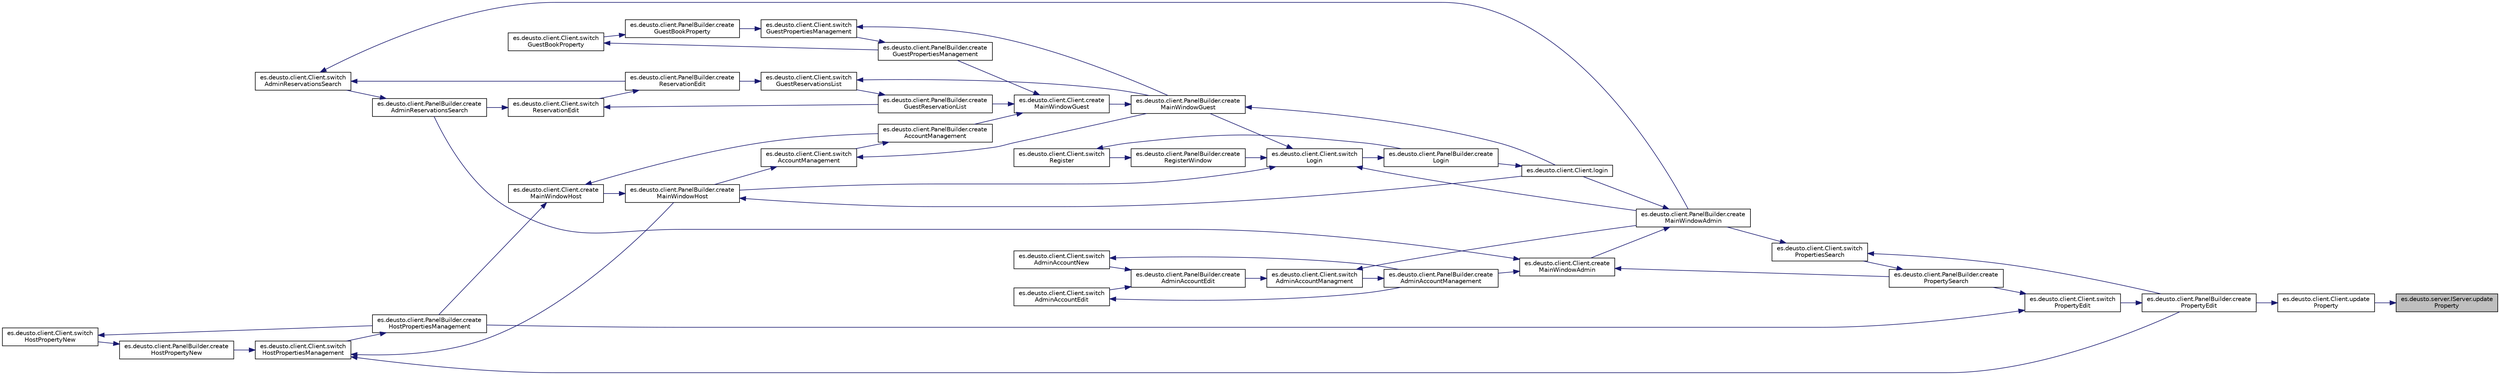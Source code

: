digraph "es.deusto.server.IServer.updateProperty"
{
 // LATEX_PDF_SIZE
  edge [fontname="Helvetica",fontsize="10",labelfontname="Helvetica",labelfontsize="10"];
  node [fontname="Helvetica",fontsize="10",shape=record];
  rankdir="RL";
  Node588 [label="es.deusto.server.IServer.update\lProperty",height=0.2,width=0.4,color="black", fillcolor="grey75", style="filled", fontcolor="black",tooltip=" "];
  Node588 -> Node589 [dir="back",color="midnightblue",fontsize="10",style="solid",fontname="Helvetica"];
  Node589 [label="es.deusto.client.Client.update\lProperty",height=0.2,width=0.4,color="black", fillcolor="white", style="filled",URL="$classes_1_1deusto_1_1client_1_1_client.html#a3fd3063938cffa56972e1f5a47bed6a3",tooltip=" "];
  Node589 -> Node590 [dir="back",color="midnightblue",fontsize="10",style="solid",fontname="Helvetica"];
  Node590 [label="es.deusto.client.PanelBuilder.create\lPropertyEdit",height=0.2,width=0.4,color="black", fillcolor="white", style="filled",URL="$classes_1_1deusto_1_1client_1_1_panel_builder.html#aeaa0ead483ff83c6a51a96eddaa8795a",tooltip=" "];
  Node590 -> Node591 [dir="back",color="midnightblue",fontsize="10",style="solid",fontname="Helvetica"];
  Node591 [label="es.deusto.client.Client.switch\lPropertyEdit",height=0.2,width=0.4,color="black", fillcolor="white", style="filled",URL="$classes_1_1deusto_1_1client_1_1_client.html#a5dd6469d4428fe705fce4087aa386602",tooltip=" "];
  Node591 -> Node592 [dir="back",color="midnightblue",fontsize="10",style="solid",fontname="Helvetica"];
  Node592 [label="es.deusto.client.PanelBuilder.create\lPropertySearch",height=0.2,width=0.4,color="black", fillcolor="white", style="filled",URL="$classes_1_1deusto_1_1client_1_1_panel_builder.html#a96fdce41db963997c711d646563c69e0",tooltip=" "];
  Node592 -> Node593 [dir="back",color="midnightblue",fontsize="10",style="solid",fontname="Helvetica"];
  Node593 [label="es.deusto.client.Client.switch\lPropertiesSearch",height=0.2,width=0.4,color="black", fillcolor="white", style="filled",URL="$classes_1_1deusto_1_1client_1_1_client.html#af87b7fcbe691ef0a31dbc6849a037415",tooltip=" "];
  Node593 -> Node590 [dir="back",color="midnightblue",fontsize="10",style="solid",fontname="Helvetica"];
  Node593 -> Node594 [dir="back",color="midnightblue",fontsize="10",style="solid",fontname="Helvetica"];
  Node594 [label="es.deusto.client.PanelBuilder.create\lMainWindowAdmin",height=0.2,width=0.4,color="black", fillcolor="white", style="filled",URL="$classes_1_1deusto_1_1client_1_1_panel_builder.html#a32b7942177958f07263535d6d255556b",tooltip=" "];
  Node594 -> Node595 [dir="back",color="midnightblue",fontsize="10",style="solid",fontname="Helvetica"];
  Node595 [label="es.deusto.client.Client.login",height=0.2,width=0.4,color="black", fillcolor="white", style="filled",URL="$classes_1_1deusto_1_1client_1_1_client.html#a5c063d0b51ad320c92aa4d2525d67249",tooltip=" "];
  Node595 -> Node596 [dir="back",color="midnightblue",fontsize="10",style="solid",fontname="Helvetica"];
  Node596 [label="es.deusto.client.PanelBuilder.create\lLogin",height=0.2,width=0.4,color="black", fillcolor="white", style="filled",URL="$classes_1_1deusto_1_1client_1_1_panel_builder.html#a1922794e0ef78f689031499da33f495b",tooltip=" "];
  Node596 -> Node597 [dir="back",color="midnightblue",fontsize="10",style="solid",fontname="Helvetica"];
  Node597 [label="es.deusto.client.Client.switch\lLogin",height=0.2,width=0.4,color="black", fillcolor="white", style="filled",URL="$classes_1_1deusto_1_1client_1_1_client.html#a3649bfd0f4c5465aa12412473082b4a7",tooltip=" "];
  Node597 -> Node598 [dir="back",color="midnightblue",fontsize="10",style="solid",fontname="Helvetica"];
  Node598 [label="es.deusto.client.PanelBuilder.create\lRegisterWindow",height=0.2,width=0.4,color="black", fillcolor="white", style="filled",URL="$classes_1_1deusto_1_1client_1_1_panel_builder.html#abb0748521d51c1dcdcdd548f487ef72b",tooltip=" "];
  Node598 -> Node599 [dir="back",color="midnightblue",fontsize="10",style="solid",fontname="Helvetica"];
  Node599 [label="es.deusto.client.Client.switch\lRegister",height=0.2,width=0.4,color="black", fillcolor="white", style="filled",URL="$classes_1_1deusto_1_1client_1_1_client.html#a4d905b598ea8ff38f06e9a12b81dcab2",tooltip=" "];
  Node599 -> Node596 [dir="back",color="midnightblue",fontsize="10",style="solid",fontname="Helvetica"];
  Node597 -> Node594 [dir="back",color="midnightblue",fontsize="10",style="solid",fontname="Helvetica"];
  Node597 -> Node600 [dir="back",color="midnightblue",fontsize="10",style="solid",fontname="Helvetica"];
  Node600 [label="es.deusto.client.PanelBuilder.create\lMainWindowHost",height=0.2,width=0.4,color="black", fillcolor="white", style="filled",URL="$classes_1_1deusto_1_1client_1_1_panel_builder.html#a0d8f1d6c73010786f5b1765fdc490e4b",tooltip=" "];
  Node600 -> Node595 [dir="back",color="midnightblue",fontsize="10",style="solid",fontname="Helvetica"];
  Node600 -> Node601 [dir="back",color="midnightblue",fontsize="10",style="solid",fontname="Helvetica"];
  Node601 [label="es.deusto.client.Client.create\lMainWindowHost",height=0.2,width=0.4,color="black", fillcolor="white", style="filled",URL="$classes_1_1deusto_1_1client_1_1_client.html#afd0e78bff5570acbd1f8b06893d3a078",tooltip=" "];
  Node601 -> Node602 [dir="back",color="midnightblue",fontsize="10",style="solid",fontname="Helvetica"];
  Node602 [label="es.deusto.client.PanelBuilder.create\lHostPropertiesManagement",height=0.2,width=0.4,color="black", fillcolor="white", style="filled",URL="$classes_1_1deusto_1_1client_1_1_panel_builder.html#a163a405546ee36aa7ce547c754b17844",tooltip=" "];
  Node602 -> Node603 [dir="back",color="midnightblue",fontsize="10",style="solid",fontname="Helvetica"];
  Node603 [label="es.deusto.client.Client.switch\lHostPropertiesManagement",height=0.2,width=0.4,color="black", fillcolor="white", style="filled",URL="$classes_1_1deusto_1_1client_1_1_client.html#a19e2021b8e93a30af971bfd07c2a8507",tooltip=" "];
  Node603 -> Node590 [dir="back",color="midnightblue",fontsize="10",style="solid",fontname="Helvetica"];
  Node603 -> Node604 [dir="back",color="midnightblue",fontsize="10",style="solid",fontname="Helvetica"];
  Node604 [label="es.deusto.client.PanelBuilder.create\lHostPropertyNew",height=0.2,width=0.4,color="black", fillcolor="white", style="filled",URL="$classes_1_1deusto_1_1client_1_1_panel_builder.html#a5211ab6dedb849c374d7816f5071109c",tooltip=" "];
  Node604 -> Node605 [dir="back",color="midnightblue",fontsize="10",style="solid",fontname="Helvetica"];
  Node605 [label="es.deusto.client.Client.switch\lHostPropertyNew",height=0.2,width=0.4,color="black", fillcolor="white", style="filled",URL="$classes_1_1deusto_1_1client_1_1_client.html#a0796863f65c9c5e8857b3b129802358e",tooltip=" "];
  Node605 -> Node602 [dir="back",color="midnightblue",fontsize="10",style="solid",fontname="Helvetica"];
  Node603 -> Node600 [dir="back",color="midnightblue",fontsize="10",style="solid",fontname="Helvetica"];
  Node601 -> Node606 [dir="back",color="midnightblue",fontsize="10",style="solid",fontname="Helvetica"];
  Node606 [label="es.deusto.client.PanelBuilder.create\lAccountManagement",height=0.2,width=0.4,color="black", fillcolor="white", style="filled",URL="$classes_1_1deusto_1_1client_1_1_panel_builder.html#aa51d5dd53cd9147ffc99d4b9c5c3026d",tooltip=" "];
  Node606 -> Node607 [dir="back",color="midnightblue",fontsize="10",style="solid",fontname="Helvetica"];
  Node607 [label="es.deusto.client.Client.switch\lAccountManagement",height=0.2,width=0.4,color="black", fillcolor="white", style="filled",URL="$classes_1_1deusto_1_1client_1_1_client.html#af82d1b484aaaa288d5e6efc2723fa9bd",tooltip=" "];
  Node607 -> Node600 [dir="back",color="midnightblue",fontsize="10",style="solid",fontname="Helvetica"];
  Node607 -> Node608 [dir="back",color="midnightblue",fontsize="10",style="solid",fontname="Helvetica"];
  Node608 [label="es.deusto.client.PanelBuilder.create\lMainWindowGuest",height=0.2,width=0.4,color="black", fillcolor="white", style="filled",URL="$classes_1_1deusto_1_1client_1_1_panel_builder.html#a8969744356db218b0c7ec2131856433d",tooltip=" "];
  Node608 -> Node595 [dir="back",color="midnightblue",fontsize="10",style="solid",fontname="Helvetica"];
  Node608 -> Node609 [dir="back",color="midnightblue",fontsize="10",style="solid",fontname="Helvetica"];
  Node609 [label="es.deusto.client.Client.create\lMainWindowGuest",height=0.2,width=0.4,color="black", fillcolor="white", style="filled",URL="$classes_1_1deusto_1_1client_1_1_client.html#ade35c639554c770d3c2494e98c8ecb5c",tooltip=" "];
  Node609 -> Node610 [dir="back",color="midnightblue",fontsize="10",style="solid",fontname="Helvetica"];
  Node610 [label="es.deusto.client.PanelBuilder.create\lGuestReservationList",height=0.2,width=0.4,color="black", fillcolor="white", style="filled",URL="$classes_1_1deusto_1_1client_1_1_panel_builder.html#a49dcd798d35c7b9b9c05e1353133afe1",tooltip=" "];
  Node610 -> Node611 [dir="back",color="midnightblue",fontsize="10",style="solid",fontname="Helvetica"];
  Node611 [label="es.deusto.client.Client.switch\lGuestReservationsList",height=0.2,width=0.4,color="black", fillcolor="white", style="filled",URL="$classes_1_1deusto_1_1client_1_1_client.html#abe4b00051f82e6fcf26c236b711cdf15",tooltip=" "];
  Node611 -> Node612 [dir="back",color="midnightblue",fontsize="10",style="solid",fontname="Helvetica"];
  Node612 [label="es.deusto.client.PanelBuilder.create\lReservationEdit",height=0.2,width=0.4,color="black", fillcolor="white", style="filled",URL="$classes_1_1deusto_1_1client_1_1_panel_builder.html#a7c3b05bd40288bf45dc318f9f26a0377",tooltip=" "];
  Node612 -> Node613 [dir="back",color="midnightblue",fontsize="10",style="solid",fontname="Helvetica"];
  Node613 [label="es.deusto.client.Client.switch\lReservationEdit",height=0.2,width=0.4,color="black", fillcolor="white", style="filled",URL="$classes_1_1deusto_1_1client_1_1_client.html#a0f4f5c060e44c9d9d6ed08b652612b13",tooltip=" "];
  Node613 -> Node610 [dir="back",color="midnightblue",fontsize="10",style="solid",fontname="Helvetica"];
  Node613 -> Node614 [dir="back",color="midnightblue",fontsize="10",style="solid",fontname="Helvetica"];
  Node614 [label="es.deusto.client.PanelBuilder.create\lAdminReservationsSearch",height=0.2,width=0.4,color="black", fillcolor="white", style="filled",URL="$classes_1_1deusto_1_1client_1_1_panel_builder.html#adc074dabcf7a18b43dc6d71df8f58963",tooltip=" "];
  Node614 -> Node615 [dir="back",color="midnightblue",fontsize="10",style="solid",fontname="Helvetica"];
  Node615 [label="es.deusto.client.Client.switch\lAdminReservationsSearch",height=0.2,width=0.4,color="black", fillcolor="white", style="filled",URL="$classes_1_1deusto_1_1client_1_1_client.html#a64110a92c5026cc2c23c1989d86164fd",tooltip=" "];
  Node615 -> Node612 [dir="back",color="midnightblue",fontsize="10",style="solid",fontname="Helvetica"];
  Node615 -> Node594 [dir="back",color="midnightblue",fontsize="10",style="solid",fontname="Helvetica"];
  Node611 -> Node608 [dir="back",color="midnightblue",fontsize="10",style="solid",fontname="Helvetica"];
  Node609 -> Node616 [dir="back",color="midnightblue",fontsize="10",style="solid",fontname="Helvetica"];
  Node616 [label="es.deusto.client.PanelBuilder.create\lGuestPropertiesManagement",height=0.2,width=0.4,color="black", fillcolor="white", style="filled",URL="$classes_1_1deusto_1_1client_1_1_panel_builder.html#a25c2bcc9184c1c014c9daf5d81b89728",tooltip=" "];
  Node616 -> Node617 [dir="back",color="midnightblue",fontsize="10",style="solid",fontname="Helvetica"];
  Node617 [label="es.deusto.client.Client.switch\lGuestPropertiesManagement",height=0.2,width=0.4,color="black", fillcolor="white", style="filled",URL="$classes_1_1deusto_1_1client_1_1_client.html#afd4978131a2d9f94f8a65f4fc2641235",tooltip=" "];
  Node617 -> Node618 [dir="back",color="midnightblue",fontsize="10",style="solid",fontname="Helvetica"];
  Node618 [label="es.deusto.client.PanelBuilder.create\lGuestBookProperty",height=0.2,width=0.4,color="black", fillcolor="white", style="filled",URL="$classes_1_1deusto_1_1client_1_1_panel_builder.html#a0d6ae6821b7f28f9fffb0d570d6524af",tooltip=" "];
  Node618 -> Node619 [dir="back",color="midnightblue",fontsize="10",style="solid",fontname="Helvetica"];
  Node619 [label="es.deusto.client.Client.switch\lGuestBookProperty",height=0.2,width=0.4,color="black", fillcolor="white", style="filled",URL="$classes_1_1deusto_1_1client_1_1_client.html#a9f7d7f1006b6b5da7c8fab120b127521",tooltip=" "];
  Node619 -> Node616 [dir="back",color="midnightblue",fontsize="10",style="solid",fontname="Helvetica"];
  Node617 -> Node608 [dir="back",color="midnightblue",fontsize="10",style="solid",fontname="Helvetica"];
  Node609 -> Node606 [dir="back",color="midnightblue",fontsize="10",style="solid",fontname="Helvetica"];
  Node597 -> Node608 [dir="back",color="midnightblue",fontsize="10",style="solid",fontname="Helvetica"];
  Node594 -> Node620 [dir="back",color="midnightblue",fontsize="10",style="solid",fontname="Helvetica"];
  Node620 [label="es.deusto.client.Client.create\lMainWindowAdmin",height=0.2,width=0.4,color="black", fillcolor="white", style="filled",URL="$classes_1_1deusto_1_1client_1_1_client.html#a1628f28a7a5758510ccb6a4d1fa697a9",tooltip=" "];
  Node620 -> Node592 [dir="back",color="midnightblue",fontsize="10",style="solid",fontname="Helvetica"];
  Node620 -> Node621 [dir="back",color="midnightblue",fontsize="10",style="solid",fontname="Helvetica"];
  Node621 [label="es.deusto.client.PanelBuilder.create\lAdminAccountManagement",height=0.2,width=0.4,color="black", fillcolor="white", style="filled",URL="$classes_1_1deusto_1_1client_1_1_panel_builder.html#a76906aa362d3a389bda577a79b413374",tooltip=" "];
  Node621 -> Node622 [dir="back",color="midnightblue",fontsize="10",style="solid",fontname="Helvetica"];
  Node622 [label="es.deusto.client.Client.switch\lAdminAccountManagment",height=0.2,width=0.4,color="black", fillcolor="white", style="filled",URL="$classes_1_1deusto_1_1client_1_1_client.html#a2f806363c591a46a42ca419df7ce4ef0",tooltip=" "];
  Node622 -> Node623 [dir="back",color="midnightblue",fontsize="10",style="solid",fontname="Helvetica"];
  Node623 [label="es.deusto.client.PanelBuilder.create\lAdminAccountEdit",height=0.2,width=0.4,color="black", fillcolor="white", style="filled",URL="$classes_1_1deusto_1_1client_1_1_panel_builder.html#ab47c3bca19d01967d895e0dd7d3ad2f4",tooltip=" "];
  Node623 -> Node624 [dir="back",color="midnightblue",fontsize="10",style="solid",fontname="Helvetica"];
  Node624 [label="es.deusto.client.Client.switch\lAdminAccountEdit",height=0.2,width=0.4,color="black", fillcolor="white", style="filled",URL="$classes_1_1deusto_1_1client_1_1_client.html#a60c21761b82af9149afcf18fdebbc417",tooltip=" "];
  Node624 -> Node621 [dir="back",color="midnightblue",fontsize="10",style="solid",fontname="Helvetica"];
  Node623 -> Node625 [dir="back",color="midnightblue",fontsize="10",style="solid",fontname="Helvetica"];
  Node625 [label="es.deusto.client.Client.switch\lAdminAccountNew",height=0.2,width=0.4,color="black", fillcolor="white", style="filled",URL="$classes_1_1deusto_1_1client_1_1_client.html#a7b9ebc242c5d265ebeacb379034c9b7b",tooltip=" "];
  Node625 -> Node621 [dir="back",color="midnightblue",fontsize="10",style="solid",fontname="Helvetica"];
  Node622 -> Node594 [dir="back",color="midnightblue",fontsize="10",style="solid",fontname="Helvetica"];
  Node620 -> Node614 [dir="back",color="midnightblue",fontsize="10",style="solid",fontname="Helvetica"];
  Node591 -> Node602 [dir="back",color="midnightblue",fontsize="10",style="solid",fontname="Helvetica"];
}
